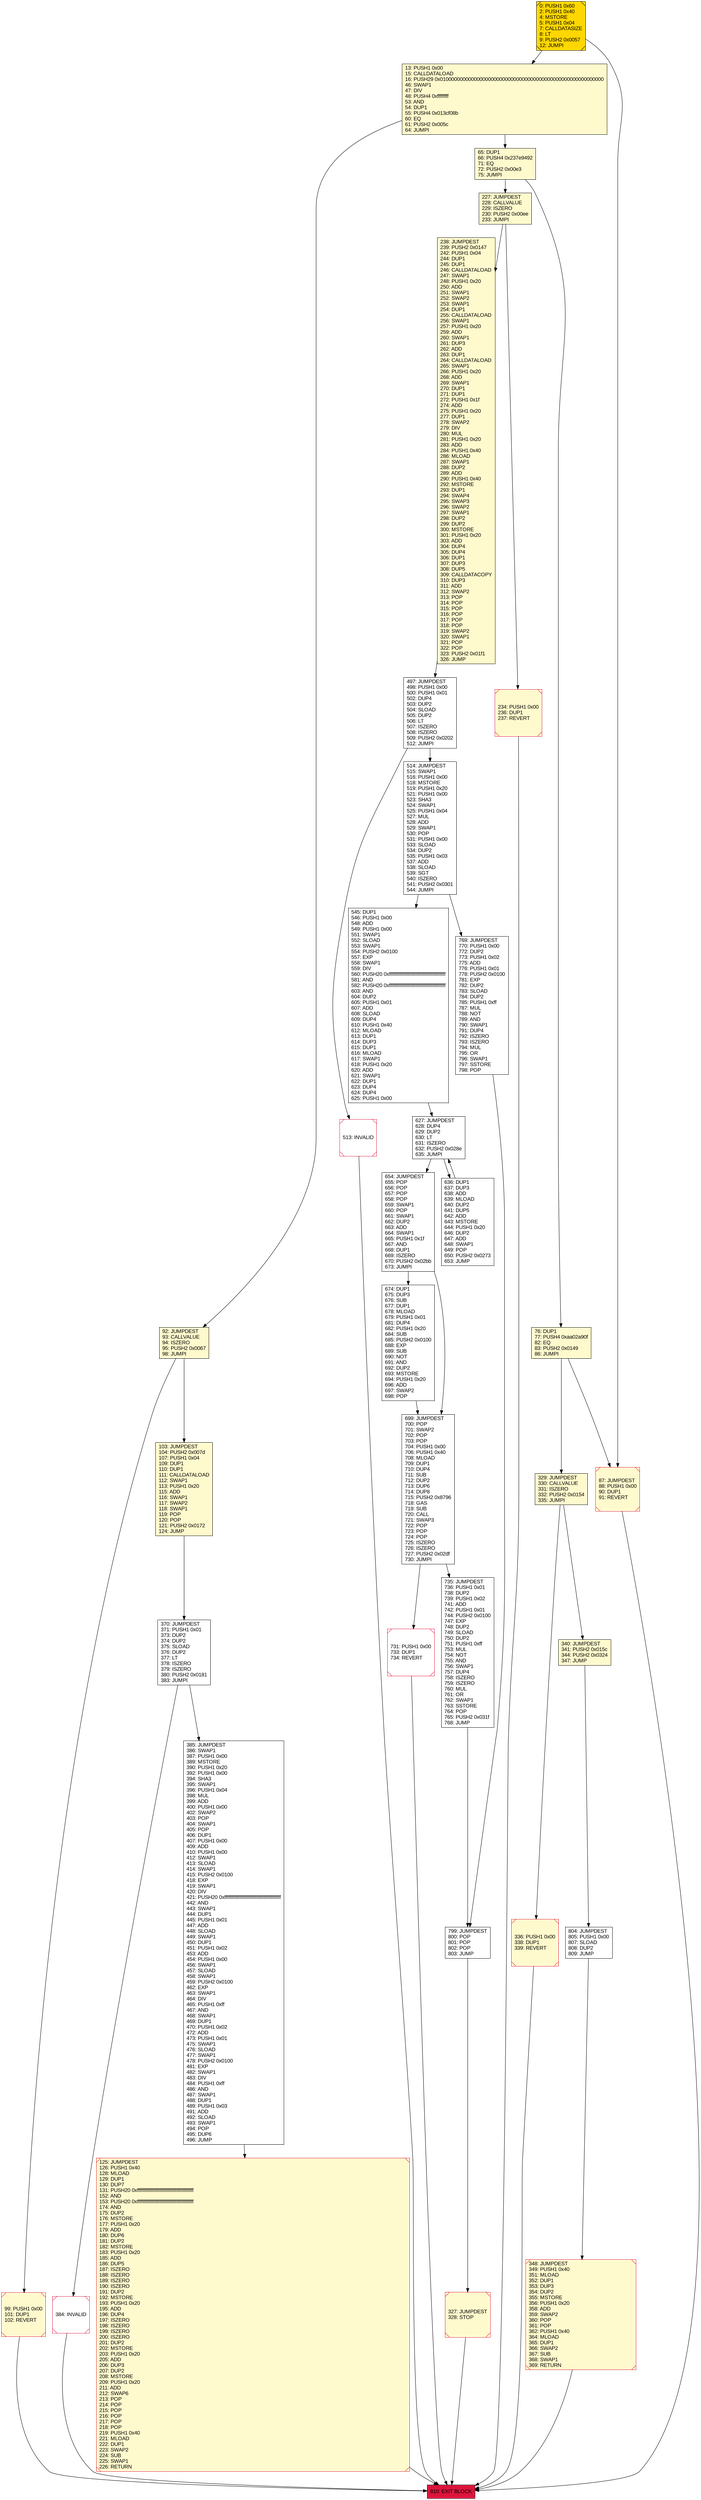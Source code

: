 digraph G {
bgcolor=transparent rankdir=UD;
node [shape=box style=filled color=black fillcolor=white fontname=arial fontcolor=black];
627 [label="627: JUMPDEST\l628: DUP4\l629: DUP2\l630: LT\l631: ISZERO\l632: PUSH2 0x028e\l635: JUMPI\l" ];
99 [label="99: PUSH1 0x00\l101: DUP1\l102: REVERT\l" fillcolor=lemonchiffon shape=Msquare color=crimson ];
340 [label="340: JUMPDEST\l341: PUSH2 0x015c\l344: PUSH2 0x0324\l347: JUMP\l" fillcolor=lemonchiffon ];
103 [label="103: JUMPDEST\l104: PUSH2 0x007d\l107: PUSH1 0x04\l109: DUP1\l110: DUP1\l111: CALLDATALOAD\l112: SWAP1\l113: PUSH1 0x20\l115: ADD\l116: SWAP1\l117: SWAP2\l118: SWAP1\l119: POP\l120: POP\l121: PUSH2 0x0172\l124: JUMP\l" fillcolor=lemonchiffon ];
545 [label="545: DUP1\l546: PUSH1 0x00\l548: ADD\l549: PUSH1 0x00\l551: SWAP1\l552: SLOAD\l553: SWAP1\l554: PUSH2 0x0100\l557: EXP\l558: SWAP1\l559: DIV\l560: PUSH20 0xffffffffffffffffffffffffffffffffffffffff\l581: AND\l582: PUSH20 0xffffffffffffffffffffffffffffffffffffffff\l603: AND\l604: DUP2\l605: PUSH1 0x01\l607: ADD\l608: SLOAD\l609: DUP4\l610: PUSH1 0x40\l612: MLOAD\l613: DUP1\l614: DUP3\l615: DUP1\l616: MLOAD\l617: SWAP1\l618: PUSH1 0x20\l620: ADD\l621: SWAP1\l622: DUP1\l623: DUP4\l624: DUP4\l625: PUSH1 0x00\l" ];
234 [label="234: PUSH1 0x00\l236: DUP1\l237: REVERT\l" fillcolor=lemonchiffon shape=Msquare color=crimson ];
13 [label="13: PUSH1 0x00\l15: CALLDATALOAD\l16: PUSH29 0x0100000000000000000000000000000000000000000000000000000000\l46: SWAP1\l47: DIV\l48: PUSH4 0xffffffff\l53: AND\l54: DUP1\l55: PUSH4 0x013cf08b\l60: EQ\l61: PUSH2 0x005c\l64: JUMPI\l" fillcolor=lemonchiffon ];
699 [label="699: JUMPDEST\l700: POP\l701: SWAP2\l702: POP\l703: POP\l704: PUSH1 0x00\l706: PUSH1 0x40\l708: MLOAD\l709: DUP1\l710: DUP4\l711: SUB\l712: DUP2\l713: DUP6\l714: DUP8\l715: PUSH2 0x8796\l718: GAS\l719: SUB\l720: CALL\l721: SWAP3\l722: POP\l723: POP\l724: POP\l725: ISZERO\l726: ISZERO\l727: PUSH2 0x02df\l730: JUMPI\l" ];
735 [label="735: JUMPDEST\l736: PUSH1 0x01\l738: DUP2\l739: PUSH1 0x02\l741: ADD\l742: PUSH1 0x01\l744: PUSH2 0x0100\l747: EXP\l748: DUP2\l749: SLOAD\l750: DUP2\l751: PUSH1 0xff\l753: MUL\l754: NOT\l755: AND\l756: SWAP1\l757: DUP4\l758: ISZERO\l759: ISZERO\l760: MUL\l761: OR\l762: SWAP1\l763: SSTORE\l764: POP\l765: PUSH2 0x031f\l768: JUMP\l" ];
87 [label="87: JUMPDEST\l88: PUSH1 0x00\l90: DUP1\l91: REVERT\l" fillcolor=lemonchiffon shape=Msquare color=crimson ];
636 [label="636: DUP1\l637: DUP3\l638: ADD\l639: MLOAD\l640: DUP2\l641: DUP5\l642: ADD\l643: MSTORE\l644: PUSH1 0x20\l646: DUP2\l647: ADD\l648: SWAP1\l649: POP\l650: PUSH2 0x0273\l653: JUMP\l" ];
327 [label="327: JUMPDEST\l328: STOP\l" fillcolor=lemonchiffon shape=Msquare color=crimson ];
769 [label="769: JUMPDEST\l770: PUSH1 0x00\l772: DUP2\l773: PUSH1 0x02\l775: ADD\l776: PUSH1 0x01\l778: PUSH2 0x0100\l781: EXP\l782: DUP2\l783: SLOAD\l784: DUP2\l785: PUSH1 0xff\l787: MUL\l788: NOT\l789: AND\l790: SWAP1\l791: DUP4\l792: ISZERO\l793: ISZERO\l794: MUL\l795: OR\l796: SWAP1\l797: SSTORE\l798: POP\l" ];
804 [label="804: JUMPDEST\l805: PUSH1 0x00\l807: SLOAD\l808: DUP2\l809: JUMP\l" ];
238 [label="238: JUMPDEST\l239: PUSH2 0x0147\l242: PUSH1 0x04\l244: DUP1\l245: DUP1\l246: CALLDATALOAD\l247: SWAP1\l248: PUSH1 0x20\l250: ADD\l251: SWAP1\l252: SWAP2\l253: SWAP1\l254: DUP1\l255: CALLDATALOAD\l256: SWAP1\l257: PUSH1 0x20\l259: ADD\l260: SWAP1\l261: DUP3\l262: ADD\l263: DUP1\l264: CALLDATALOAD\l265: SWAP1\l266: PUSH1 0x20\l268: ADD\l269: SWAP1\l270: DUP1\l271: DUP1\l272: PUSH1 0x1f\l274: ADD\l275: PUSH1 0x20\l277: DUP1\l278: SWAP2\l279: DIV\l280: MUL\l281: PUSH1 0x20\l283: ADD\l284: PUSH1 0x40\l286: MLOAD\l287: SWAP1\l288: DUP2\l289: ADD\l290: PUSH1 0x40\l292: MSTORE\l293: DUP1\l294: SWAP4\l295: SWAP3\l296: SWAP2\l297: SWAP1\l298: DUP2\l299: DUP2\l300: MSTORE\l301: PUSH1 0x20\l303: ADD\l304: DUP4\l305: DUP4\l306: DUP1\l307: DUP3\l308: DUP5\l309: CALLDATACOPY\l310: DUP3\l311: ADD\l312: SWAP2\l313: POP\l314: POP\l315: POP\l316: POP\l317: POP\l318: POP\l319: SWAP2\l320: SWAP1\l321: POP\l322: POP\l323: PUSH2 0x01f1\l326: JUMP\l" fillcolor=lemonchiffon ];
65 [label="65: DUP1\l66: PUSH4 0x237e9492\l71: EQ\l72: PUSH2 0x00e3\l75: JUMPI\l" fillcolor=lemonchiffon ];
227 [label="227: JUMPDEST\l228: CALLVALUE\l229: ISZERO\l230: PUSH2 0x00ee\l233: JUMPI\l" fillcolor=lemonchiffon ];
125 [label="125: JUMPDEST\l126: PUSH1 0x40\l128: MLOAD\l129: DUP1\l130: DUP7\l131: PUSH20 0xffffffffffffffffffffffffffffffffffffffff\l152: AND\l153: PUSH20 0xffffffffffffffffffffffffffffffffffffffff\l174: AND\l175: DUP2\l176: MSTORE\l177: PUSH1 0x20\l179: ADD\l180: DUP6\l181: DUP2\l182: MSTORE\l183: PUSH1 0x20\l185: ADD\l186: DUP5\l187: ISZERO\l188: ISZERO\l189: ISZERO\l190: ISZERO\l191: DUP2\l192: MSTORE\l193: PUSH1 0x20\l195: ADD\l196: DUP4\l197: ISZERO\l198: ISZERO\l199: ISZERO\l200: ISZERO\l201: DUP2\l202: MSTORE\l203: PUSH1 0x20\l205: ADD\l206: DUP3\l207: DUP2\l208: MSTORE\l209: PUSH1 0x20\l211: ADD\l212: SWAP6\l213: POP\l214: POP\l215: POP\l216: POP\l217: POP\l218: POP\l219: PUSH1 0x40\l221: MLOAD\l222: DUP1\l223: SWAP2\l224: SUB\l225: SWAP1\l226: RETURN\l" fillcolor=lemonchiffon shape=Msquare color=crimson ];
370 [label="370: JUMPDEST\l371: PUSH1 0x01\l373: DUP2\l374: DUP2\l375: SLOAD\l376: DUP2\l377: LT\l378: ISZERO\l379: ISZERO\l380: PUSH2 0x0181\l383: JUMPI\l" ];
674 [label="674: DUP1\l675: DUP3\l676: SUB\l677: DUP1\l678: MLOAD\l679: PUSH1 0x01\l681: DUP4\l682: PUSH1 0x20\l684: SUB\l685: PUSH2 0x0100\l688: EXP\l689: SUB\l690: NOT\l691: AND\l692: DUP2\l693: MSTORE\l694: PUSH1 0x20\l696: ADD\l697: SWAP2\l698: POP\l" ];
810 [label="810: EXIT BLOCK\l" fillcolor=crimson ];
329 [label="329: JUMPDEST\l330: CALLVALUE\l331: ISZERO\l332: PUSH2 0x0154\l335: JUMPI\l" fillcolor=lemonchiffon ];
348 [label="348: JUMPDEST\l349: PUSH1 0x40\l351: MLOAD\l352: DUP1\l353: DUP3\l354: DUP2\l355: MSTORE\l356: PUSH1 0x20\l358: ADD\l359: SWAP2\l360: POP\l361: POP\l362: PUSH1 0x40\l364: MLOAD\l365: DUP1\l366: SWAP2\l367: SUB\l368: SWAP1\l369: RETURN\l" fillcolor=lemonchiffon shape=Msquare color=crimson ];
92 [label="92: JUMPDEST\l93: CALLVALUE\l94: ISZERO\l95: PUSH2 0x0067\l98: JUMPI\l" fillcolor=lemonchiffon ];
497 [label="497: JUMPDEST\l498: PUSH1 0x00\l500: PUSH1 0x01\l502: DUP4\l503: DUP2\l504: SLOAD\l505: DUP2\l506: LT\l507: ISZERO\l508: ISZERO\l509: PUSH2 0x0202\l512: JUMPI\l" ];
336 [label="336: PUSH1 0x00\l338: DUP1\l339: REVERT\l" fillcolor=lemonchiffon shape=Msquare color=crimson ];
0 [label="0: PUSH1 0x60\l2: PUSH1 0x40\l4: MSTORE\l5: PUSH1 0x04\l7: CALLDATASIZE\l8: LT\l9: PUSH2 0x0057\l12: JUMPI\l" fillcolor=lemonchiffon shape=Msquare fillcolor=gold ];
385 [label="385: JUMPDEST\l386: SWAP1\l387: PUSH1 0x00\l389: MSTORE\l390: PUSH1 0x20\l392: PUSH1 0x00\l394: SHA3\l395: SWAP1\l396: PUSH1 0x04\l398: MUL\l399: ADD\l400: PUSH1 0x00\l402: SWAP2\l403: POP\l404: SWAP1\l405: POP\l406: DUP1\l407: PUSH1 0x00\l409: ADD\l410: PUSH1 0x00\l412: SWAP1\l413: SLOAD\l414: SWAP1\l415: PUSH2 0x0100\l418: EXP\l419: SWAP1\l420: DIV\l421: PUSH20 0xffffffffffffffffffffffffffffffffffffffff\l442: AND\l443: SWAP1\l444: DUP1\l445: PUSH1 0x01\l447: ADD\l448: SLOAD\l449: SWAP1\l450: DUP1\l451: PUSH1 0x02\l453: ADD\l454: PUSH1 0x00\l456: SWAP1\l457: SLOAD\l458: SWAP1\l459: PUSH2 0x0100\l462: EXP\l463: SWAP1\l464: DIV\l465: PUSH1 0xff\l467: AND\l468: SWAP1\l469: DUP1\l470: PUSH1 0x02\l472: ADD\l473: PUSH1 0x01\l475: SWAP1\l476: SLOAD\l477: SWAP1\l478: PUSH2 0x0100\l481: EXP\l482: SWAP1\l483: DIV\l484: PUSH1 0xff\l486: AND\l487: SWAP1\l488: DUP1\l489: PUSH1 0x03\l491: ADD\l492: SLOAD\l493: SWAP1\l494: POP\l495: DUP6\l496: JUMP\l" ];
654 [label="654: JUMPDEST\l655: POP\l656: POP\l657: POP\l658: POP\l659: SWAP1\l660: POP\l661: SWAP1\l662: DUP2\l663: ADD\l664: SWAP1\l665: PUSH1 0x1f\l667: AND\l668: DUP1\l669: ISZERO\l670: PUSH2 0x02bb\l673: JUMPI\l" ];
514 [label="514: JUMPDEST\l515: SWAP1\l516: PUSH1 0x00\l518: MSTORE\l519: PUSH1 0x20\l521: PUSH1 0x00\l523: SHA3\l524: SWAP1\l525: PUSH1 0x04\l527: MUL\l528: ADD\l529: SWAP1\l530: POP\l531: PUSH1 0x00\l533: SLOAD\l534: DUP2\l535: PUSH1 0x03\l537: ADD\l538: SLOAD\l539: SGT\l540: ISZERO\l541: PUSH2 0x0301\l544: JUMPI\l" ];
731 [label="731: PUSH1 0x00\l733: DUP1\l734: REVERT\l" shape=Msquare color=crimson ];
76 [label="76: DUP1\l77: PUSH4 0xaa02a90f\l82: EQ\l83: PUSH2 0x0149\l86: JUMPI\l" fillcolor=lemonchiffon ];
513 [label="513: INVALID\l" shape=Msquare color=crimson ];
799 [label="799: JUMPDEST\l800: POP\l801: POP\l802: POP\l803: JUMP\l" ];
384 [label="384: INVALID\l" shape=Msquare color=crimson ];
699 -> 735;
65 -> 227;
348 -> 810;
227 -> 238;
497 -> 514;
545 -> 627;
497 -> 513;
731 -> 810;
13 -> 65;
76 -> 329;
627 -> 636;
636 -> 627;
513 -> 810;
227 -> 234;
370 -> 385;
384 -> 810;
340 -> 804;
370 -> 384;
336 -> 810;
654 -> 674;
329 -> 336;
103 -> 370;
0 -> 87;
234 -> 810;
65 -> 76;
238 -> 497;
674 -> 699;
99 -> 810;
769 -> 799;
76 -> 87;
329 -> 340;
385 -> 125;
799 -> 327;
514 -> 769;
514 -> 545;
735 -> 799;
92 -> 99;
125 -> 810;
699 -> 731;
627 -> 654;
92 -> 103;
87 -> 810;
327 -> 810;
654 -> 699;
804 -> 348;
13 -> 92;
0 -> 13;
}